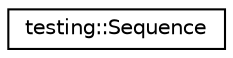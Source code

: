 digraph "Graphical Class Hierarchy"
{
  edge [fontname="Helvetica",fontsize="10",labelfontname="Helvetica",labelfontsize="10"];
  node [fontname="Helvetica",fontsize="10",shape=record];
  rankdir="LR";
  Node1 [label="testing::Sequence",height=0.2,width=0.4,color="black", fillcolor="white", style="filled",URL="$classtesting_1_1_sequence.html"];
}
